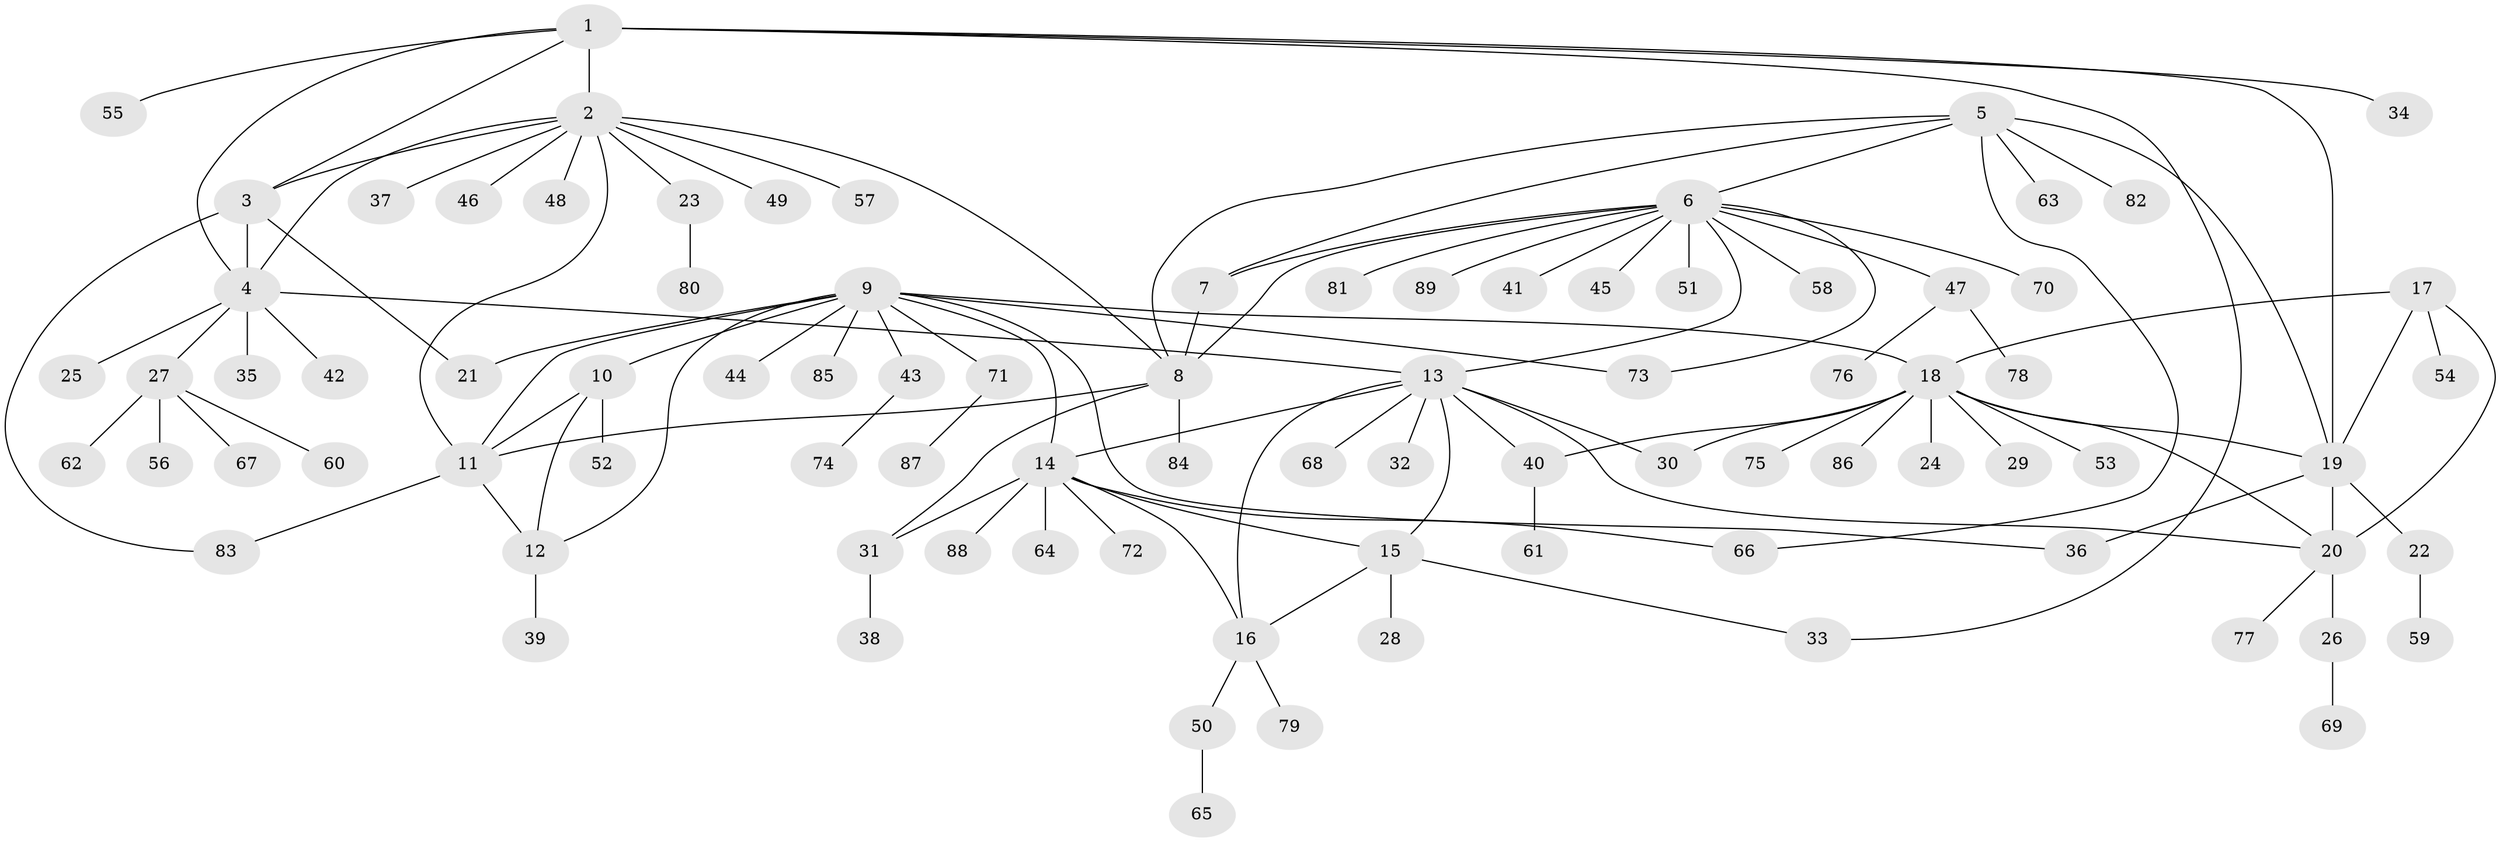 // coarse degree distribution, {5: 0.030303030303030304, 9: 0.030303030303030304, 12: 0.030303030303030304, 3: 0.07575757575757576, 8: 0.015151515151515152, 21: 0.015151515151515152, 6: 0.015151515151515152, 11: 0.015151515151515152, 7: 0.015151515151515152, 4: 0.030303030303030304, 2: 0.09090909090909091, 1: 0.6363636363636364}
// Generated by graph-tools (version 1.1) at 2025/24/03/03/25 07:24:11]
// undirected, 89 vertices, 118 edges
graph export_dot {
graph [start="1"]
  node [color=gray90,style=filled];
  1;
  2;
  3;
  4;
  5;
  6;
  7;
  8;
  9;
  10;
  11;
  12;
  13;
  14;
  15;
  16;
  17;
  18;
  19;
  20;
  21;
  22;
  23;
  24;
  25;
  26;
  27;
  28;
  29;
  30;
  31;
  32;
  33;
  34;
  35;
  36;
  37;
  38;
  39;
  40;
  41;
  42;
  43;
  44;
  45;
  46;
  47;
  48;
  49;
  50;
  51;
  52;
  53;
  54;
  55;
  56;
  57;
  58;
  59;
  60;
  61;
  62;
  63;
  64;
  65;
  66;
  67;
  68;
  69;
  70;
  71;
  72;
  73;
  74;
  75;
  76;
  77;
  78;
  79;
  80;
  81;
  82;
  83;
  84;
  85;
  86;
  87;
  88;
  89;
  1 -- 2;
  1 -- 3;
  1 -- 4;
  1 -- 19;
  1 -- 33;
  1 -- 34;
  1 -- 55;
  2 -- 3;
  2 -- 4;
  2 -- 8;
  2 -- 11;
  2 -- 23;
  2 -- 37;
  2 -- 46;
  2 -- 48;
  2 -- 49;
  2 -- 57;
  3 -- 4;
  3 -- 21;
  3 -- 83;
  4 -- 13;
  4 -- 25;
  4 -- 27;
  4 -- 35;
  4 -- 42;
  5 -- 6;
  5 -- 7;
  5 -- 8;
  5 -- 19;
  5 -- 63;
  5 -- 66;
  5 -- 82;
  6 -- 7;
  6 -- 8;
  6 -- 13;
  6 -- 41;
  6 -- 45;
  6 -- 47;
  6 -- 51;
  6 -- 58;
  6 -- 70;
  6 -- 73;
  6 -- 81;
  6 -- 89;
  7 -- 8;
  8 -- 11;
  8 -- 31;
  8 -- 84;
  9 -- 10;
  9 -- 11;
  9 -- 12;
  9 -- 14;
  9 -- 18;
  9 -- 21;
  9 -- 36;
  9 -- 43;
  9 -- 44;
  9 -- 71;
  9 -- 73;
  9 -- 85;
  10 -- 11;
  10 -- 12;
  10 -- 52;
  11 -- 12;
  11 -- 83;
  12 -- 39;
  13 -- 14;
  13 -- 15;
  13 -- 16;
  13 -- 20;
  13 -- 30;
  13 -- 32;
  13 -- 40;
  13 -- 68;
  14 -- 15;
  14 -- 16;
  14 -- 31;
  14 -- 64;
  14 -- 66;
  14 -- 72;
  14 -- 88;
  15 -- 16;
  15 -- 28;
  15 -- 33;
  16 -- 50;
  16 -- 79;
  17 -- 18;
  17 -- 19;
  17 -- 20;
  17 -- 54;
  18 -- 19;
  18 -- 20;
  18 -- 24;
  18 -- 29;
  18 -- 30;
  18 -- 40;
  18 -- 53;
  18 -- 75;
  18 -- 86;
  19 -- 20;
  19 -- 22;
  19 -- 36;
  20 -- 26;
  20 -- 77;
  22 -- 59;
  23 -- 80;
  26 -- 69;
  27 -- 56;
  27 -- 60;
  27 -- 62;
  27 -- 67;
  31 -- 38;
  40 -- 61;
  43 -- 74;
  47 -- 76;
  47 -- 78;
  50 -- 65;
  71 -- 87;
}
